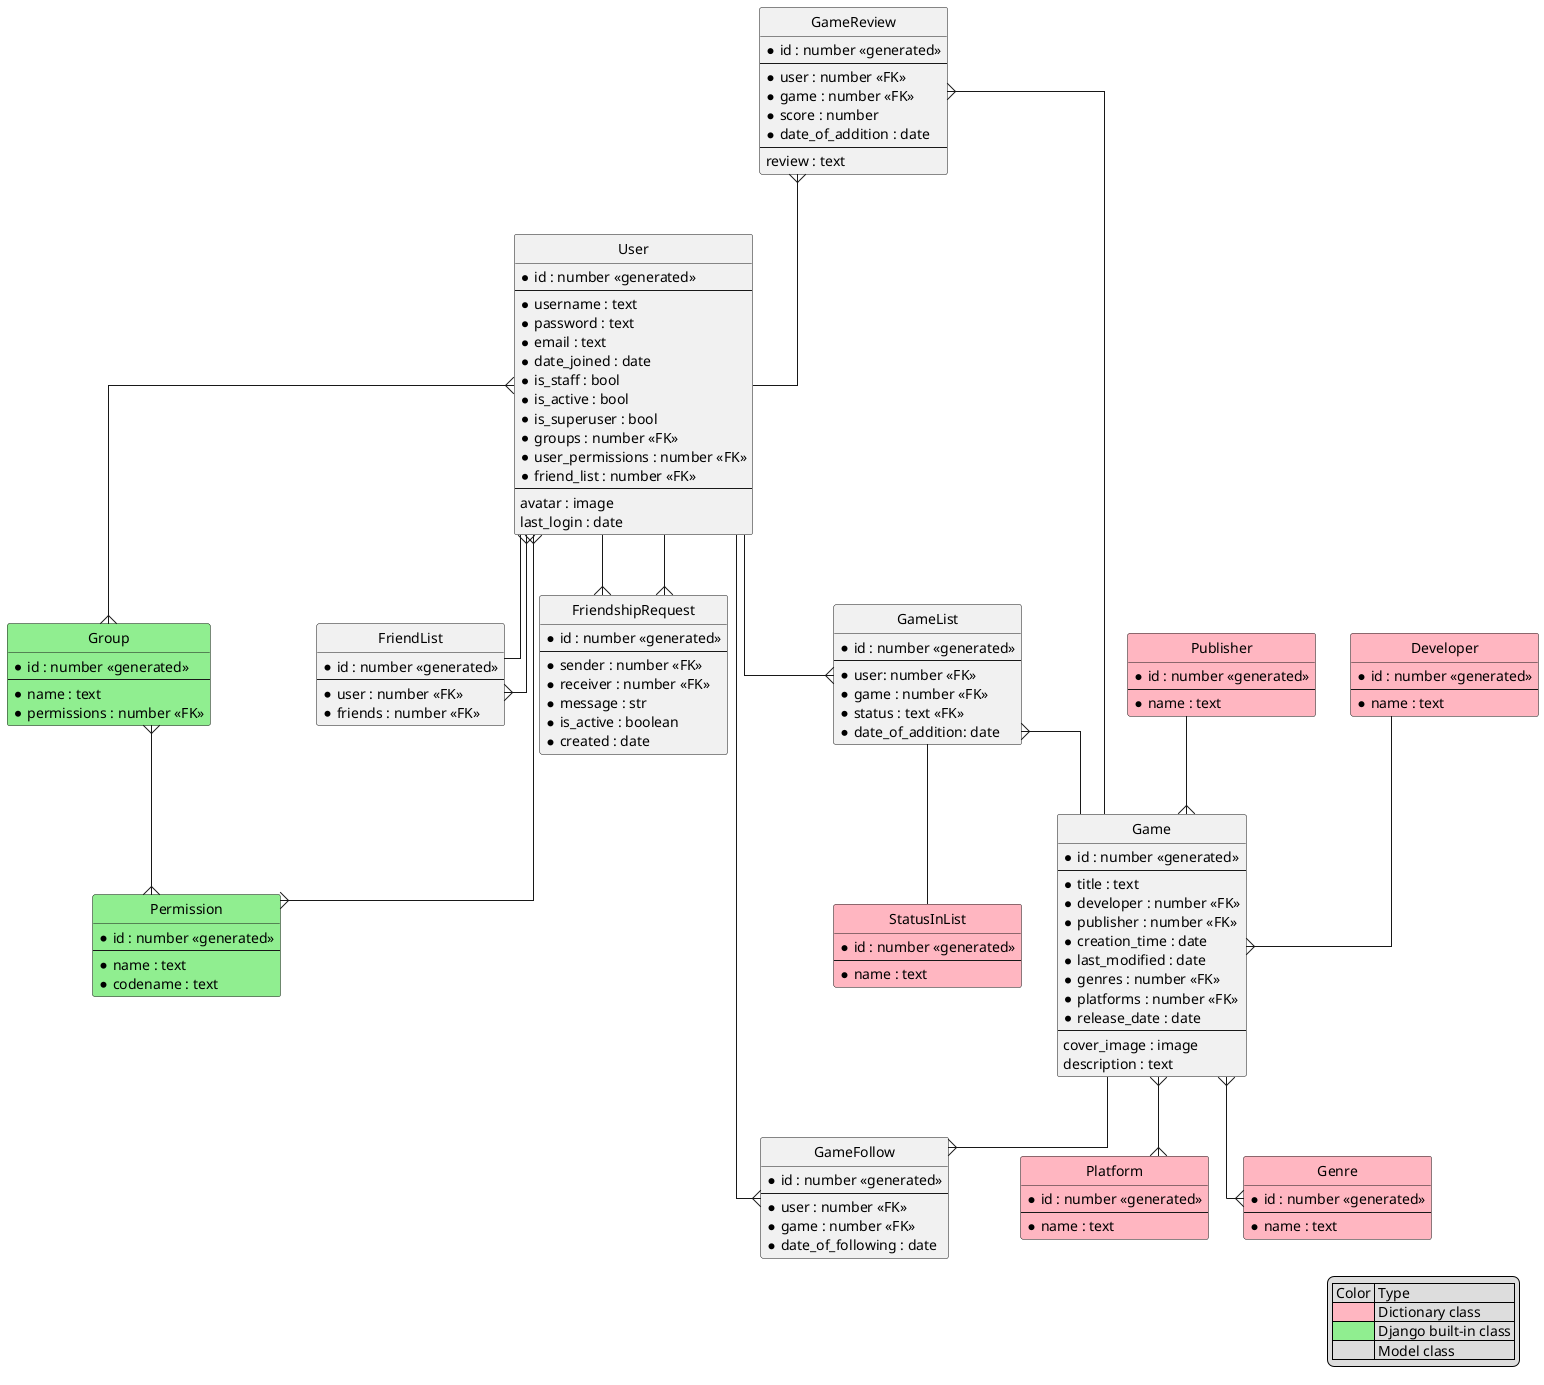 @startuml entity_driagram

' hide the spot
hide circle

' avoid problems with angled crows feet
skinparam linetype ortho

!define DICTIONARY_COLOR LightPink
!define DJANGO_COLOR LightGreen

legend right
    | Color | Type |
    | <#DICTIONARY_COLOR> | Dictionary class |
    | <#DJANGO_COLOR> | Django built-in class |
    | | Model class |
endlegend

entity User {
    * id : number <<generated>>
    --
    * username : text
    * password : text
    * email : text
    * date_joined : date
    * is_staff : bool
    * is_active : bool
    * is_superuser : bool
    * groups : number <<FK>>
    * user_permissions : number <<FK>>
    * friend_list : number <<FK>>
    --
    avatar : image
    last_login : date
}

entity Group #DJANGO_COLOR {
    * id : number <<generated>>
    --
    * name : text
    * permissions : number <<FK>>
}

entity Permission #DJANGO_COLOR {
    * id : number <<generated>>
    --
    * name : text
    * codename : text
}

entity FriendList {
    * id : number <<generated>>
    --
    * user : number <<FK>>
    * friends : number <<FK>>
}

entity FriendshipRequest {
    * id : number <<generated>>
    --
    * sender : number <<FK>>
    * receiver : number <<FK>>
    * message : str
    * is_active : boolean
    * created : date
}

entity GameFollow {
    * id : number <<generated>>
    --
    * user : number <<FK>>
    * game : number <<FK>>
    * date_of_following : date
}

entity StatusInList #DICTIONARY_COLOR {
    * id : number <<generated>>
    --
    * name : text
}

entity GameList {
    * id : number <<generated>>
    --
    * user: number <<FK>>
    * game : number <<FK>>
    * status : text <<FK>>
    * date_of_addition: date
}

entity GameReview {
    * id : number <<generated>>
    --
    * user : number <<FK>>
    * game : number <<FK>>
    * score : number
    * date_of_addition : date
    --
    review : text
}

entity Publisher #DICTIONARY_COLOR {
    * id : number <<generated>>
    --
    * name : text
}

entity Game {
    * id : number <<generated>>
    --
    * title : text
    * developer : number <<FK>>
    * publisher : number <<FK>>
    * creation_time : date
    * last_modified : date
    * genres : number <<FK>>
    * platforms : number <<FK>>
    * release_date : date
    --
    cover_image : image
    description : text
}

entity Developer #DICTIONARY_COLOR {
    * id : number <<generated>>
    --
    * name : text
}

entity Platform #DICTIONARY_COLOR {
    * id : number <<generated>>
    --
    * name : text
}

entity Genre #DICTIONARY_COLOR {
    * id : number <<generated>>
    --
    * name : text
}

User }--{ Permission
User }--{ Group
Group }--{ Permission
User -- FriendList
FriendList }--{ User
User --{ FriendshipRequest
User --{ FriendshipRequest
User --{ GameFollow
User --{ GameList
Game --{ GameFollow
GameList }-- Game
Developer --{ Game
Publisher --{ Game
Game }--{ Platform
Game }--{ Genre
GameList -- StatusInList
GameReview }-- User
GameReview }-- Game

@enduml

